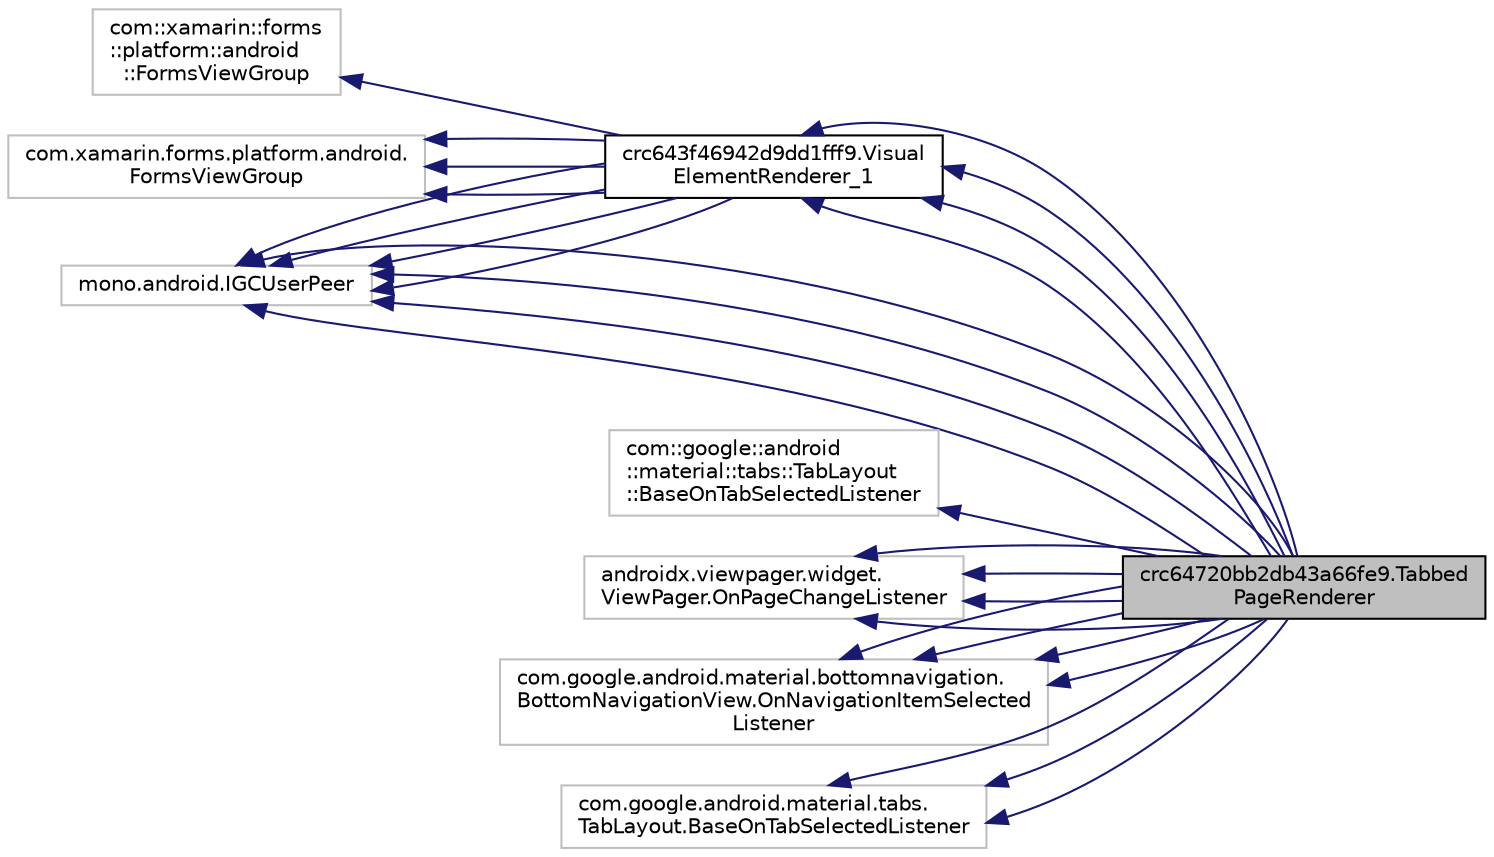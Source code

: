 digraph "crc64720bb2db43a66fe9.TabbedPageRenderer"
{
 // LATEX_PDF_SIZE
  edge [fontname="Helvetica",fontsize="10",labelfontname="Helvetica",labelfontsize="10"];
  node [fontname="Helvetica",fontsize="10",shape=record];
  rankdir="LR";
  Node1 [label="crc64720bb2db43a66fe9.Tabbed\lPageRenderer",height=0.2,width=0.4,color="black", fillcolor="grey75", style="filled", fontcolor="black",tooltip=" "];
  Node2 -> Node1 [dir="back",color="midnightblue",fontsize="10",style="solid"];
  Node2 [label="crc643f46942d9dd1fff9.Visual\lElementRenderer_1",height=0.2,width=0.4,color="black", fillcolor="white", style="filled",URL="$classcrc643f46942d9dd1fff9_1_1_visual_element_renderer__1.html",tooltip=" "];
  Node3 -> Node2 [dir="back",color="midnightblue",fontsize="10",style="solid"];
  Node3 [label="com::xamarin::forms\l::platform::android\l::FormsViewGroup",height=0.2,width=0.4,color="grey75", fillcolor="white", style="filled",tooltip=" "];
  Node4 -> Node2 [dir="back",color="midnightblue",fontsize="10",style="solid"];
  Node4 [label="mono.android.IGCUserPeer",height=0.2,width=0.4,color="grey75", fillcolor="white", style="filled",tooltip=" "];
  Node5 -> Node2 [dir="back",color="midnightblue",fontsize="10",style="solid"];
  Node5 [label="com.xamarin.forms.platform.android.\lFormsViewGroup",height=0.2,width=0.4,color="grey75", fillcolor="white", style="filled",tooltip=" "];
  Node4 -> Node2 [dir="back",color="midnightblue",fontsize="10",style="solid"];
  Node5 -> Node2 [dir="back",color="midnightblue",fontsize="10",style="solid"];
  Node4 -> Node2 [dir="back",color="midnightblue",fontsize="10",style="solid"];
  Node5 -> Node2 [dir="back",color="midnightblue",fontsize="10",style="solid"];
  Node4 -> Node2 [dir="back",color="midnightblue",fontsize="10",style="solid"];
  Node4 -> Node1 [dir="back",color="midnightblue",fontsize="10",style="solid"];
  Node6 -> Node1 [dir="back",color="midnightblue",fontsize="10",style="solid"];
  Node6 [label="com::google::android\l::material::tabs::TabLayout\l::BaseOnTabSelectedListener",height=0.2,width=0.4,color="grey75", fillcolor="white", style="filled",tooltip=" "];
  Node7 -> Node1 [dir="back",color="midnightblue",fontsize="10",style="solid"];
  Node7 [label="androidx.viewpager.widget.\lViewPager.OnPageChangeListener",height=0.2,width=0.4,color="grey75", fillcolor="white", style="filled",tooltip=" "];
  Node8 -> Node1 [dir="back",color="midnightblue",fontsize="10",style="solid"];
  Node8 [label="com.google.android.material.bottomnavigation.\lBottomNavigationView.OnNavigationItemSelected\lListener",height=0.2,width=0.4,color="grey75", fillcolor="white", style="filled",tooltip=" "];
  Node2 -> Node1 [dir="back",color="midnightblue",fontsize="10",style="solid"];
  Node4 -> Node1 [dir="back",color="midnightblue",fontsize="10",style="solid"];
  Node9 -> Node1 [dir="back",color="midnightblue",fontsize="10",style="solid"];
  Node9 [label="com.google.android.material.tabs.\lTabLayout.BaseOnTabSelectedListener",height=0.2,width=0.4,color="grey75", fillcolor="white", style="filled",tooltip=" "];
  Node7 -> Node1 [dir="back",color="midnightblue",fontsize="10",style="solid"];
  Node8 -> Node1 [dir="back",color="midnightblue",fontsize="10",style="solid"];
  Node2 -> Node1 [dir="back",color="midnightblue",fontsize="10",style="solid"];
  Node4 -> Node1 [dir="back",color="midnightblue",fontsize="10",style="solid"];
  Node9 -> Node1 [dir="back",color="midnightblue",fontsize="10",style="solid"];
  Node7 -> Node1 [dir="back",color="midnightblue",fontsize="10",style="solid"];
  Node8 -> Node1 [dir="back",color="midnightblue",fontsize="10",style="solid"];
  Node2 -> Node1 [dir="back",color="midnightblue",fontsize="10",style="solid"];
  Node4 -> Node1 [dir="back",color="midnightblue",fontsize="10",style="solid"];
  Node9 -> Node1 [dir="back",color="midnightblue",fontsize="10",style="solid"];
  Node7 -> Node1 [dir="back",color="midnightblue",fontsize="10",style="solid"];
  Node8 -> Node1 [dir="back",color="midnightblue",fontsize="10",style="solid"];
}
